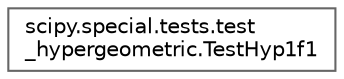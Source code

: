 digraph "Graphical Class Hierarchy"
{
 // LATEX_PDF_SIZE
  bgcolor="transparent";
  edge [fontname=Helvetica,fontsize=10,labelfontname=Helvetica,labelfontsize=10];
  node [fontname=Helvetica,fontsize=10,shape=box,height=0.2,width=0.4];
  rankdir="LR";
  Node0 [id="Node000000",label="scipy.special.tests.test\l_hypergeometric.TestHyp1f1",height=0.2,width=0.4,color="grey40", fillcolor="white", style="filled",URL="$dd/d70/classscipy_1_1special_1_1tests_1_1test__hypergeometric_1_1TestHyp1f1.html",tooltip=" "];
}
